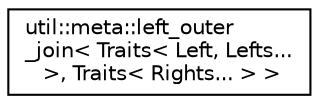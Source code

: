 digraph "Graphical Class Hierarchy"
{
 // LATEX_PDF_SIZE
  edge [fontname="Helvetica",fontsize="10",labelfontname="Helvetica",labelfontsize="10"];
  node [fontname="Helvetica",fontsize="10",shape=record];
  rankdir="LR";
  Node0 [label="util::meta::left_outer\l_join\< Traits\< Left, Lefts...\l \>, Traits\< Rights... \> \>",height=0.2,width=0.4,color="black", fillcolor="white", style="filled",URL="$structutil_1_1meta_1_1left__outer__join_3_01_traits_3_01_left_00_01_lefts_8_8_8_01_4_00_01_traits_3_01_rights_8_8_8_01_4_01_4.html",tooltip="Performs a left outer join on two parameter pack types wrapped in Traits types (returns types in Left..."];
}
